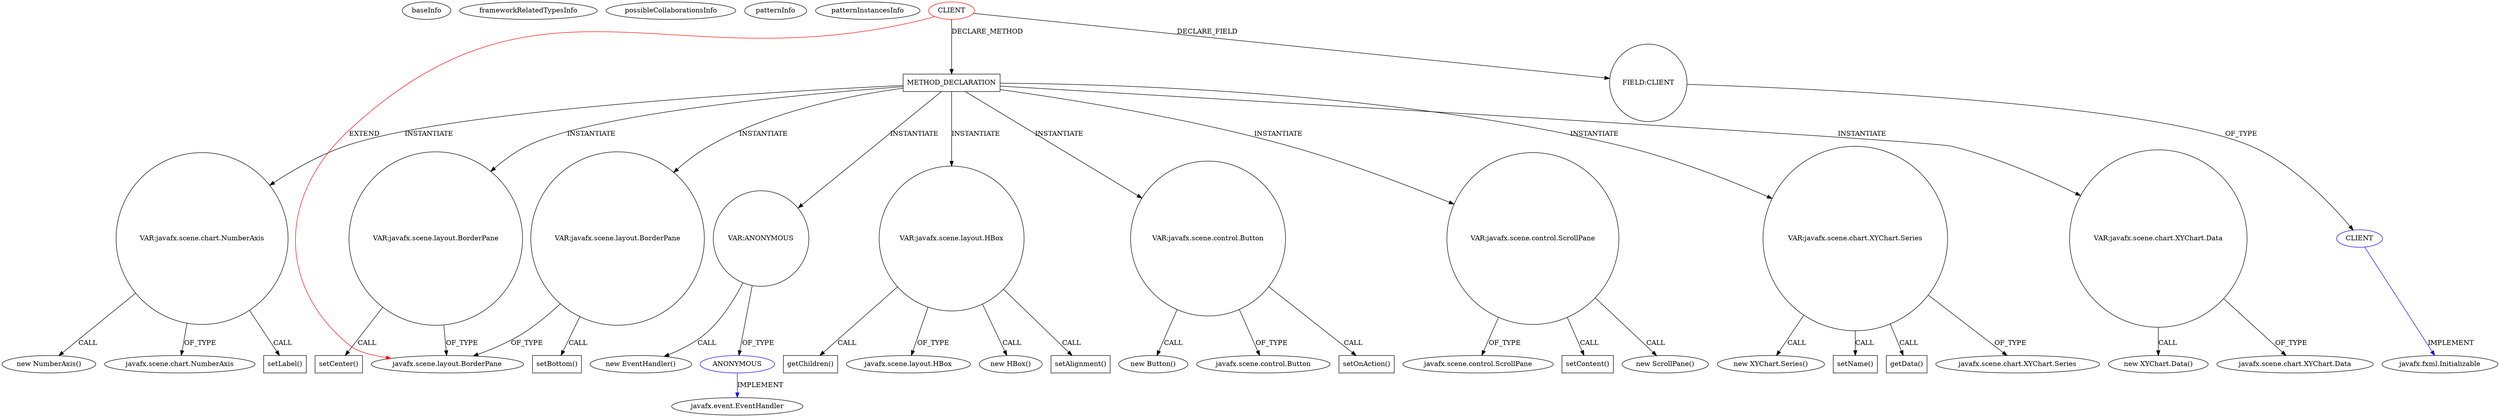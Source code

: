 digraph {
baseInfo[graphId=2444,category="pattern",isAnonymous=false,possibleRelation=true]
frameworkRelatedTypesInfo[0="javafx.scene.layout.BorderPane"]
possibleCollaborationsInfo[0="2444~INSTANTIATION-CLIENT_METHOD_DECLARATION-~javafx.scene.layout.BorderPane ~javafx.event.EventHandler ~false~true",1="2444~FIELD_TYPE_DECLARATION-~javafx.scene.layout.BorderPane ~javafx.fxml.Initializable ~false~false"]
patternInfo[frequency=2.0,patternRootClient=0]
patternInstancesInfo[0="wwtg99-POMA~/wwtg99-POMA/POMA-master/src/cn/edu/suda/gui/WilcoxChartPane.java~WilcoxChartPane~4828",1="wwtg99-POMA~/wwtg99-POMA/POMA-master/src/cn/edu/suda/gui/NODChartPane.java~NODChartPane~4834"]
28[label="new NumberAxis()",vertexType="CONSTRUCTOR_CALL",isFrameworkType=false]
29[label="VAR:javafx.scene.chart.NumberAxis",vertexType="VARIABLE_EXPRESION",isFrameworkType=false,shape=circle]
5[label="METHOD_DECLARATION",vertexType="CLIENT_METHOD_DECLARATION",isFrameworkType=false,shape=box]
22[label="VAR:javafx.scene.layout.BorderPane",vertexType="VARIABLE_EXPRESION",isFrameworkType=false,shape=circle]
57[label="VAR:javafx.scene.layout.BorderPane",vertexType="VARIABLE_EXPRESION",isFrameworkType=false,shape=circle]
0[label="CLIENT",vertexType="ROOT_CLIENT_CLASS_DECLARATION",isFrameworkType=false,color=red]
2[label="FIELD:CLIENT",vertexType="FIELD_DECLARATION",isFrameworkType=false,shape=circle]
30[label="javafx.scene.chart.NumberAxis",vertexType="FRAMEWORK_CLASS_TYPE",isFrameworkType=false]
17[label="VAR:ANONYMOUS",vertexType="VARIABLE_EXPRESION",isFrameworkType=false,shape=circle]
18[label="ANONYMOUS",vertexType="REFERENCE_ANONYMOUS_DECLARATION",isFrameworkType=false,color=blue]
16[label="new EventHandler()",vertexType="CONSTRUCTOR_CALL",isFrameworkType=false]
19[label="javafx.event.EventHandler",vertexType="FRAMEWORK_INTERFACE_TYPE",isFrameworkType=false]
1[label="javafx.scene.layout.BorderPane",vertexType="FRAMEWORK_CLASS_TYPE",isFrameworkType=false]
58[label="setCenter()",vertexType="INSIDE_CALL",isFrameworkType=false,shape=box]
35[label="setLabel()",vertexType="INSIDE_CALL",isFrameworkType=false,shape=box]
23[label="setBottom()",vertexType="INSIDE_CALL",isFrameworkType=false,shape=box]
7[label="VAR:javafx.scene.layout.HBox",vertexType="VARIABLE_EXPRESION",isFrameworkType=false,shape=circle]
10[label="setAlignment()",vertexType="INSIDE_CALL",isFrameworkType=false,shape=box]
21[label="getChildren()",vertexType="INSIDE_CALL",isFrameworkType=false,shape=box]
8[label="javafx.scene.layout.HBox",vertexType="FRAMEWORK_CLASS_TYPE",isFrameworkType=false]
6[label="new HBox()",vertexType="CONSTRUCTOR_CALL",isFrameworkType=false]
12[label="VAR:javafx.scene.control.Button",vertexType="VARIABLE_EXPRESION",isFrameworkType=false,shape=circle]
11[label="new Button()",vertexType="CONSTRUCTOR_CALL",isFrameworkType=false]
26[label="VAR:javafx.scene.control.ScrollPane",vertexType="VARIABLE_EXPRESION",isFrameworkType=false,shape=circle]
27[label="javafx.scene.control.ScrollPane",vertexType="FRAMEWORK_CLASS_TYPE",isFrameworkType=false]
56[label="setContent()",vertexType="INSIDE_CALL",isFrameworkType=false,shape=box]
25[label="new ScrollPane()",vertexType="CONSTRUCTOR_CALL",isFrameworkType=false]
13[label="javafx.scene.control.Button",vertexType="FRAMEWORK_CLASS_TYPE",isFrameworkType=false]
44[label="VAR:javafx.scene.chart.XYChart.Series",vertexType="VARIABLE_EXPRESION",isFrameworkType=false,shape=circle]
47[label="setName()",vertexType="INSIDE_CALL",isFrameworkType=false,shape=box]
49[label="getData()",vertexType="INSIDE_CALL",isFrameworkType=false,shape=box]
45[label="javafx.scene.chart.XYChart.Series",vertexType="FRAMEWORK_CLASS_TYPE",isFrameworkType=false]
43[label="new XYChart.Series()",vertexType="CONSTRUCTOR_CALL",isFrameworkType=false]
51[label="VAR:javafx.scene.chart.XYChart.Data",vertexType="VARIABLE_EXPRESION",isFrameworkType=false,shape=circle]
52[label="javafx.scene.chart.XYChart.Data",vertexType="FRAMEWORK_CLASS_TYPE",isFrameworkType=false]
50[label="new XYChart.Data()",vertexType="CONSTRUCTOR_CALL",isFrameworkType=false]
15[label="setOnAction()",vertexType="INSIDE_CALL",isFrameworkType=false,shape=box]
3[label="CLIENT",vertexType="REFERENCE_CLIENT_CLASS_DECLARATION",isFrameworkType=false,color=blue]
4[label="javafx.fxml.Initializable",vertexType="FRAMEWORK_INTERFACE_TYPE",isFrameworkType=false]
5->51[label="INSTANTIATE"]
7->21[label="CALL"]
5->22[label="INSTANTIATE"]
18->19[label="IMPLEMENT",color=blue]
17->16[label="CALL"]
44->45[label="OF_TYPE"]
22->23[label="CALL"]
0->1[label="EXTEND",color=red]
2->3[label="OF_TYPE"]
44->49[label="CALL"]
5->7[label="INSTANTIATE"]
57->1[label="OF_TYPE"]
44->43[label="CALL"]
5->57[label="INSTANTIATE"]
7->8[label="OF_TYPE"]
7->10[label="CALL"]
44->47[label="CALL"]
51->52[label="OF_TYPE"]
0->2[label="DECLARE_FIELD"]
29->30[label="OF_TYPE"]
12->11[label="CALL"]
5->12[label="INSTANTIATE"]
29->35[label="CALL"]
0->5[label="DECLARE_METHOD"]
51->50[label="CALL"]
12->15[label="CALL"]
57->58[label="CALL"]
22->1[label="OF_TYPE"]
5->44[label="INSTANTIATE"]
17->18[label="OF_TYPE"]
29->28[label="CALL"]
5->29[label="INSTANTIATE"]
26->25[label="CALL"]
26->27[label="OF_TYPE"]
26->56[label="CALL"]
12->13[label="OF_TYPE"]
5->17[label="INSTANTIATE"]
3->4[label="IMPLEMENT",color=blue]
5->26[label="INSTANTIATE"]
7->6[label="CALL"]
}
